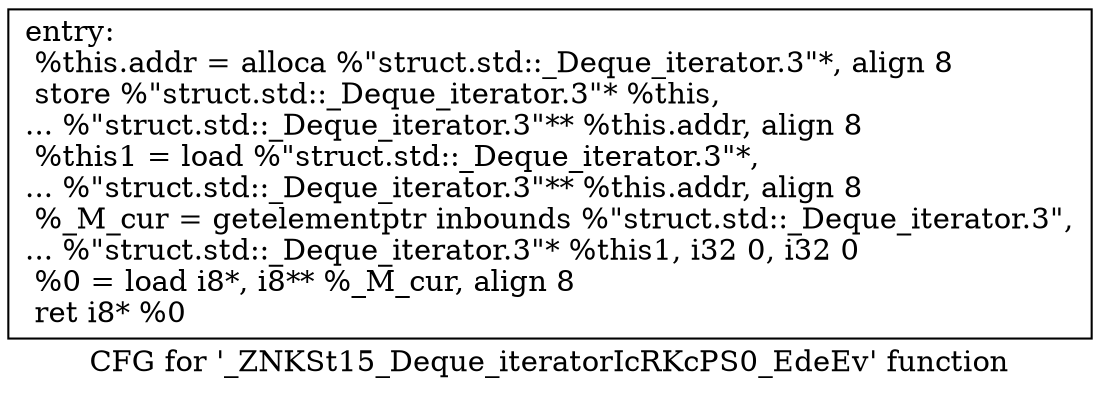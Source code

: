digraph "CFG for '_ZNKSt15_Deque_iteratorIcRKcPS0_EdeEv' function" {
	label="CFG for '_ZNKSt15_Deque_iteratorIcRKcPS0_EdeEv' function";

	Node0x6b9fd80 [shape=record,label="{entry:\l  %this.addr = alloca %\"struct.std::_Deque_iterator.3\"*, align 8\l  store %\"struct.std::_Deque_iterator.3\"* %this,\l... %\"struct.std::_Deque_iterator.3\"** %this.addr, align 8\l  %this1 = load %\"struct.std::_Deque_iterator.3\"*,\l... %\"struct.std::_Deque_iterator.3\"** %this.addr, align 8\l  %_M_cur = getelementptr inbounds %\"struct.std::_Deque_iterator.3\",\l... %\"struct.std::_Deque_iterator.3\"* %this1, i32 0, i32 0\l  %0 = load i8*, i8** %_M_cur, align 8\l  ret i8* %0\l}"];
}
